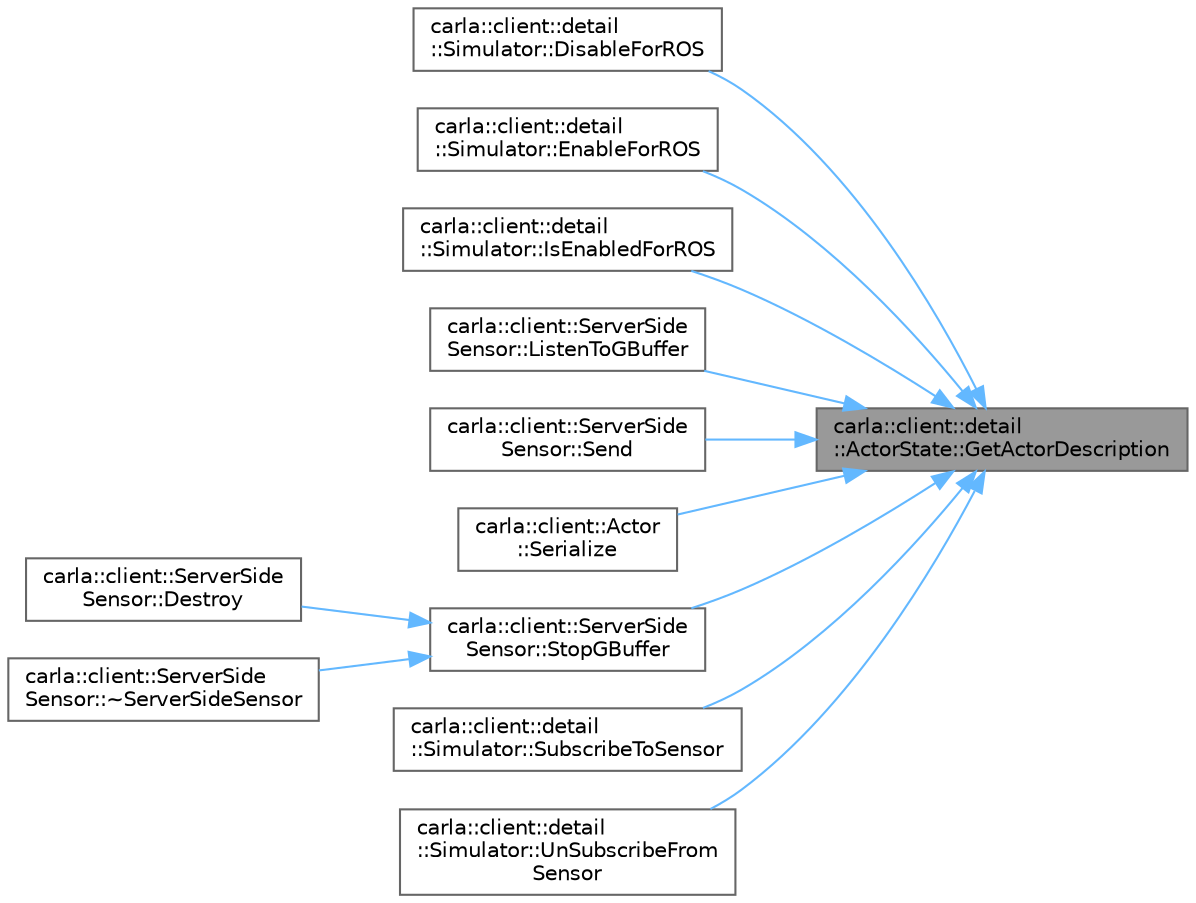 digraph "carla::client::detail::ActorState::GetActorDescription"
{
 // INTERACTIVE_SVG=YES
 // LATEX_PDF_SIZE
  bgcolor="transparent";
  edge [fontname=Helvetica,fontsize=10,labelfontname=Helvetica,labelfontsize=10];
  node [fontname=Helvetica,fontsize=10,shape=box,height=0.2,width=0.4];
  rankdir="RL";
  Node1 [id="Node000001",label="carla::client::detail\l::ActorState::GetActorDescription",height=0.2,width=0.4,color="gray40", fillcolor="grey60", style="filled", fontcolor="black",tooltip=" "];
  Node1 -> Node2 [id="edge1_Node000001_Node000002",dir="back",color="steelblue1",style="solid",tooltip=" "];
  Node2 [id="Node000002",label="carla::client::detail\l::Simulator::DisableForROS",height=0.2,width=0.4,color="grey40", fillcolor="white", style="filled",URL="$df/df3/classcarla_1_1client_1_1detail_1_1Simulator.html#a15d14910891abdf14f58184b4e397429",tooltip=" "];
  Node1 -> Node3 [id="edge2_Node000001_Node000003",dir="back",color="steelblue1",style="solid",tooltip=" "];
  Node3 [id="Node000003",label="carla::client::detail\l::Simulator::EnableForROS",height=0.2,width=0.4,color="grey40", fillcolor="white", style="filled",URL="$df/df3/classcarla_1_1client_1_1detail_1_1Simulator.html#a37e820807ac1f611d7e917f4ebca5880",tooltip=" "];
  Node1 -> Node4 [id="edge3_Node000001_Node000004",dir="back",color="steelblue1",style="solid",tooltip=" "];
  Node4 [id="Node000004",label="carla::client::detail\l::Simulator::IsEnabledForROS",height=0.2,width=0.4,color="grey40", fillcolor="white", style="filled",URL="$df/df3/classcarla_1_1client_1_1detail_1_1Simulator.html#a532e49fd50fee92dbda277450d67711c",tooltip=" "];
  Node1 -> Node5 [id="edge4_Node000001_Node000005",dir="back",color="steelblue1",style="solid",tooltip=" "];
  Node5 [id="Node000005",label="carla::client::ServerSide\lSensor::ListenToGBuffer",height=0.2,width=0.4,color="grey40", fillcolor="white", style="filled",URL="$de/d68/classcarla_1_1client_1_1ServerSideSensor.html#a8d2f2ded63362c44925f7e5c7c64adcf",tooltip="Listen fr"];
  Node1 -> Node6 [id="edge5_Node000001_Node000006",dir="back",color="steelblue1",style="solid",tooltip=" "];
  Node6 [id="Node000006",label="carla::client::ServerSide\lSensor::Send",height=0.2,width=0.4,color="grey40", fillcolor="white", style="filled",URL="$de/d68/classcarla_1_1client_1_1ServerSideSensor.html#aa21c177524bc15fb56b45fa3c87dd91b",tooltip="Send data via this sensor"];
  Node1 -> Node7 [id="edge6_Node000001_Node000007",dir="back",color="steelblue1",style="solid",tooltip=" "];
  Node7 [id="Node000007",label="carla::client::Actor\l::Serialize",height=0.2,width=0.4,color="grey40", fillcolor="white", style="filled",URL="$d6/da5/classcarla_1_1client_1_1Actor.html#a8b405b6d271d2271492b21d9695a03c8",tooltip=" "];
  Node1 -> Node8 [id="edge7_Node000001_Node000008",dir="back",color="steelblue1",style="solid",tooltip=" "];
  Node8 [id="Node000008",label="carla::client::ServerSide\lSensor::StopGBuffer",height=0.2,width=0.4,color="grey40", fillcolor="white", style="filled",URL="$de/d68/classcarla_1_1client_1_1ServerSideSensor.html#af9ff392aec23bfad361e211dcd85fd9f",tooltip="Stop listening for a specific gbuffer stream."];
  Node8 -> Node9 [id="edge8_Node000008_Node000009",dir="back",color="steelblue1",style="solid",tooltip=" "];
  Node9 [id="Node000009",label="carla::client::ServerSide\lSensor::Destroy",height=0.2,width=0.4,color="grey40", fillcolor="white", style="filled",URL="$de/d68/classcarla_1_1client_1_1ServerSideSensor.html#a8b8d6cfb406fd98f00390ff017b6df71",tooltip=" "];
  Node8 -> Node10 [id="edge9_Node000008_Node000010",dir="back",color="steelblue1",style="solid",tooltip=" "];
  Node10 [id="Node000010",label="carla::client::ServerSide\lSensor::~ServerSideSensor",height=0.2,width=0.4,color="grey40", fillcolor="white", style="filled",URL="$de/d68/classcarla_1_1client_1_1ServerSideSensor.html#a1201671eeb012dca84d5159d1921512a",tooltip=" "];
  Node1 -> Node11 [id="edge10_Node000001_Node000011",dir="back",color="steelblue1",style="solid",tooltip=" "];
  Node11 [id="Node000011",label="carla::client::detail\l::Simulator::SubscribeToSensor",height=0.2,width=0.4,color="grey40", fillcolor="white", style="filled",URL="$df/df3/classcarla_1_1client_1_1detail_1_1Simulator.html#a7dec54efa6cca84e6d319c3a5e78b56b",tooltip=" "];
  Node1 -> Node12 [id="edge11_Node000001_Node000012",dir="back",color="steelblue1",style="solid",tooltip=" "];
  Node12 [id="Node000012",label="carla::client::detail\l::Simulator::UnSubscribeFrom\lSensor",height=0.2,width=0.4,color="grey40", fillcolor="white", style="filled",URL="$df/df3/classcarla_1_1client_1_1detail_1_1Simulator.html#ab3144a3f24a134bd616e781240aeffc6",tooltip=" "];
}
